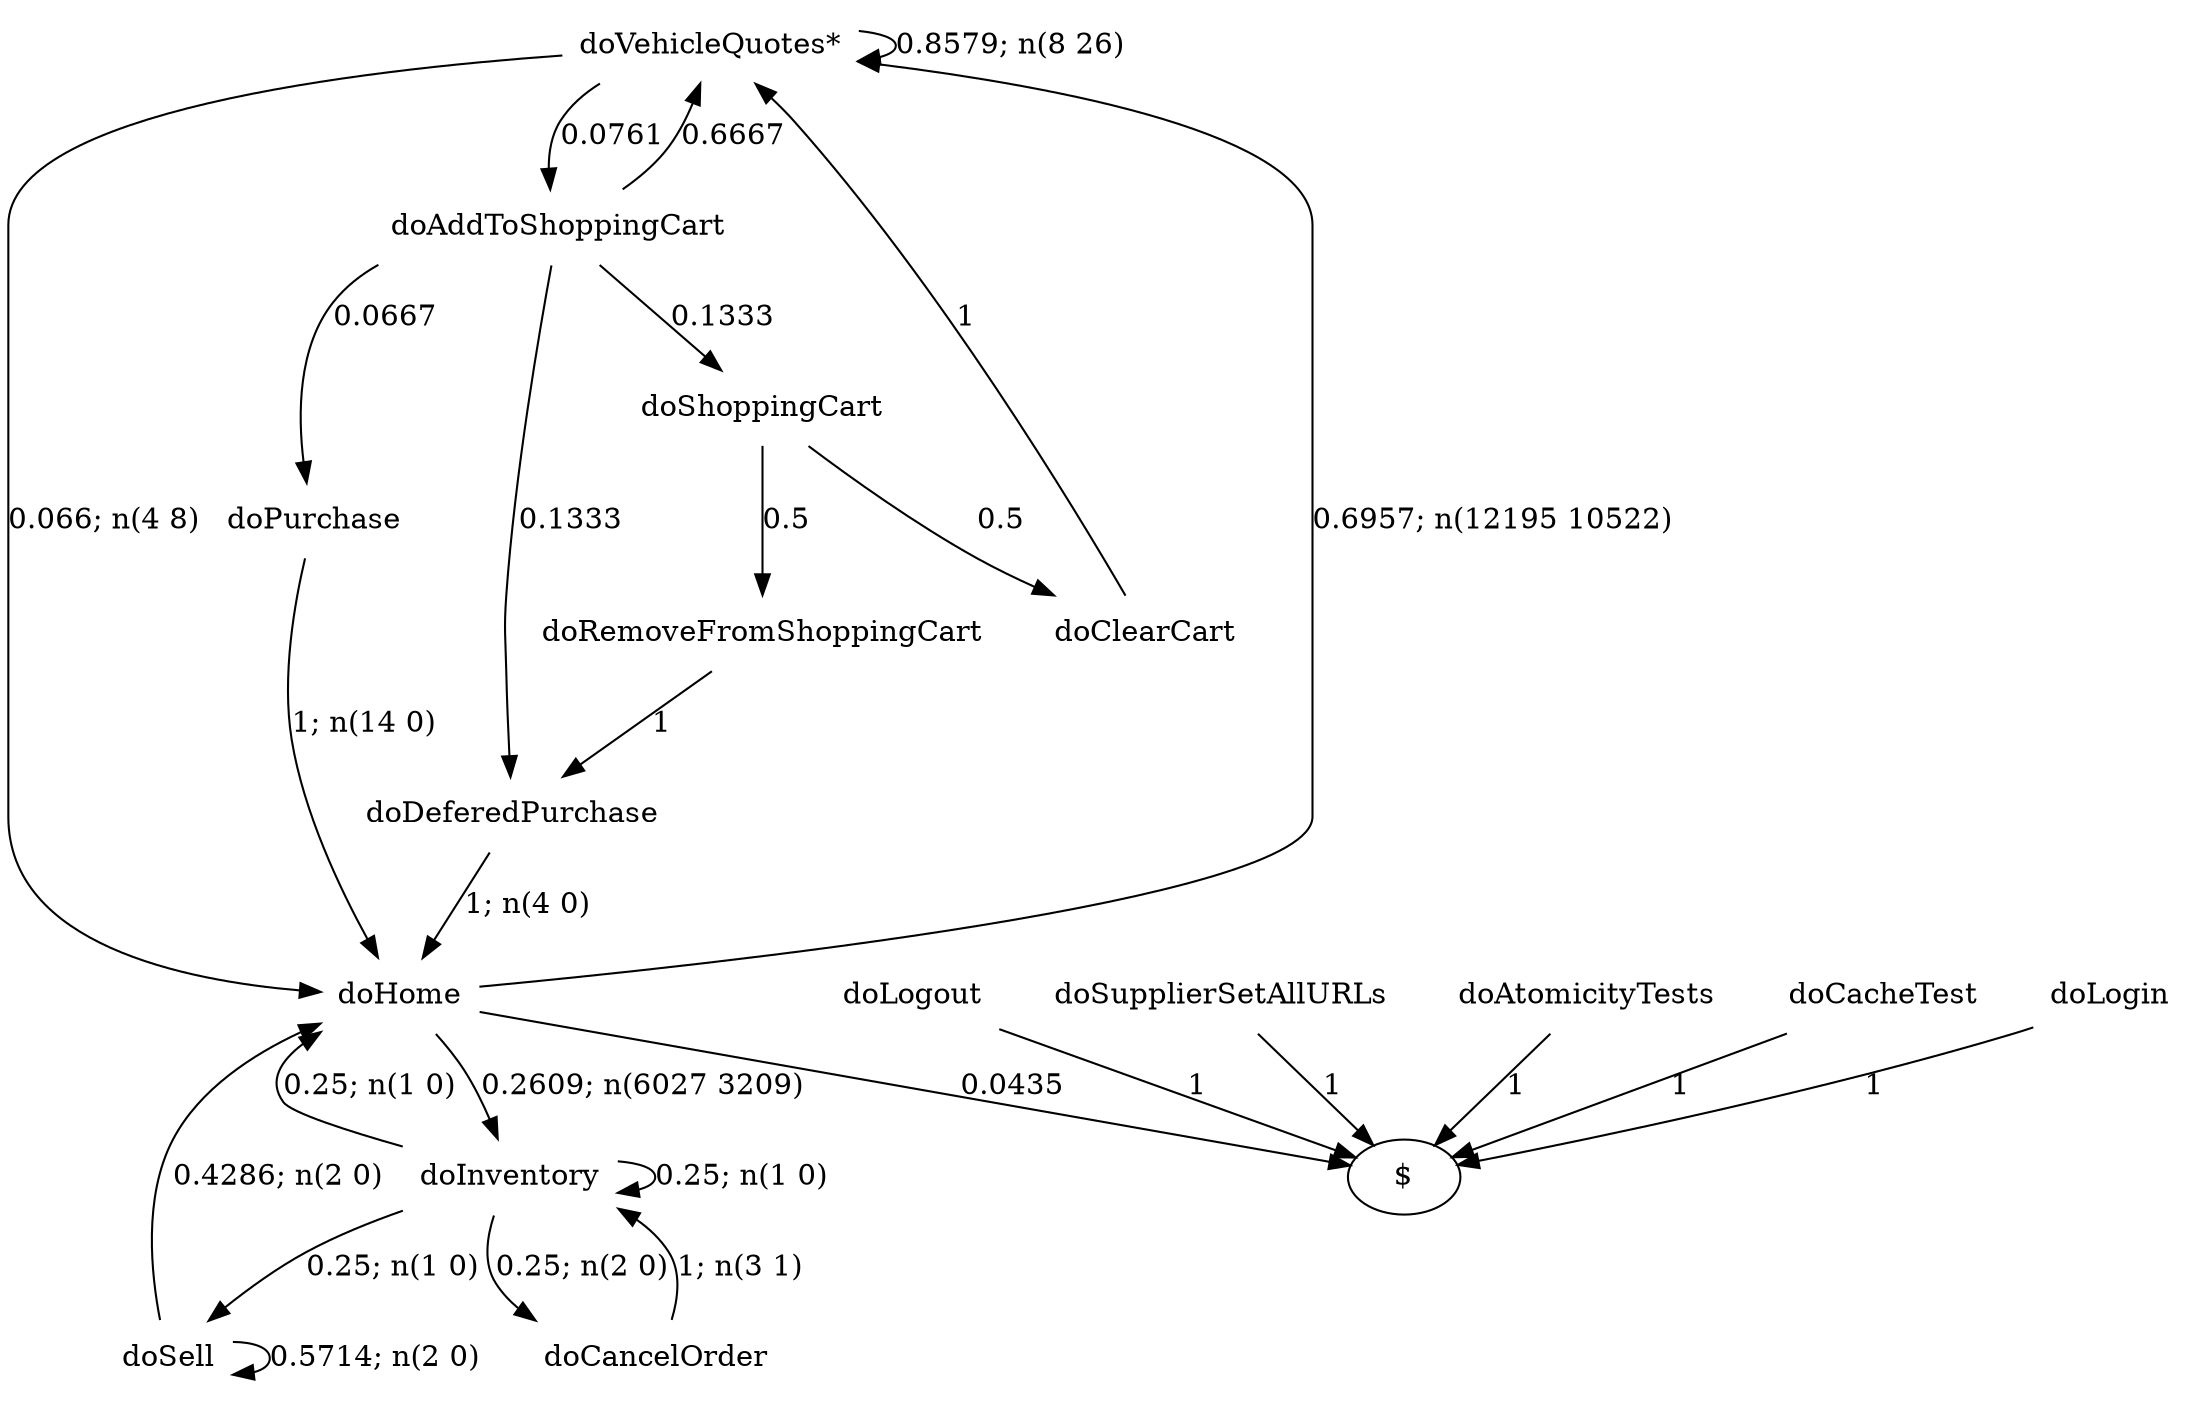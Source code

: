 digraph G {"doVehicleQuotes*" [label="doVehicleQuotes*",shape=none];"doSupplierSetAllURLs" [label="doSupplierSetAllURLs",shape=none];"doAtomicityTests" [label="doAtomicityTests",shape=none];"doCacheTest" [label="doCacheTest",shape=none];"doLogin" [label="doLogin",shape=none];"doAddToShoppingCart" [label="doAddToShoppingCart",shape=none];"doDeferedPurchase" [label="doDeferedPurchase",shape=none];"doHome" [label="doHome",shape=none];"doShoppingCart" [label="doShoppingCart",shape=none];"doClearCart" [label="doClearCart",shape=none];"doPurchase" [label="doPurchase",shape=none];"doInventory" [label="doInventory",shape=none];"doSell" [label="doSell",shape=none];"doLogout" [label="doLogout",shape=none];"doCancelOrder" [label="doCancelOrder",shape=none];"doRemoveFromShoppingCart" [label="doRemoveFromShoppingCart",shape=none];"doVehicleQuotes*"->"doVehicleQuotes*" [style=solid,label="0.8579; n(8 26)"];"doVehicleQuotes*"->"doAddToShoppingCart" [style=solid,label="0.0761"];"doVehicleQuotes*"->"doHome" [style=solid,label="0.066; n(4 8)"];"doSupplierSetAllURLs"->"$" [style=solid,label="1"];"doAtomicityTests"->"$" [style=solid,label="1"];"doCacheTest"->"$" [style=solid,label="1"];"doLogin"->"$" [style=solid,label="1"];"doAddToShoppingCart"->"doVehicleQuotes*" [style=solid,label="0.6667"];"doAddToShoppingCart"->"doDeferedPurchase" [style=solid,label="0.1333"];"doAddToShoppingCart"->"doShoppingCart" [style=solid,label="0.1333"];"doAddToShoppingCart"->"doPurchase" [style=solid,label="0.0667"];"doDeferedPurchase"->"doHome" [style=solid,label="1; n(4 0)"];"doHome"->"doVehicleQuotes*" [style=solid,label="0.6957; n(12195 10522)"];"doHome"->"doInventory" [style=solid,label="0.2609; n(6027 3209)"];"doHome"->"$" [style=solid,label="0.0435"];"doShoppingCart"->"doClearCart" [style=solid,label="0.5"];"doShoppingCart"->"doRemoveFromShoppingCart" [style=solid,label="0.5"];"doClearCart"->"doVehicleQuotes*" [style=solid,label="1"];"doPurchase"->"doHome" [style=solid,label="1; n(14 0)"];"doInventory"->"doHome" [style=solid,label="0.25; n(1 0)"];"doInventory"->"doInventory" [style=solid,label="0.25; n(1 0)"];"doInventory"->"doSell" [style=solid,label="0.25; n(1 0)"];"doInventory"->"doCancelOrder" [style=solid,label="0.25; n(2 0)"];"doSell"->"doHome" [style=solid,label="0.4286; n(2 0)"];"doSell"->"doSell" [style=solid,label="0.5714; n(2 0)"];"doLogout"->"$" [style=solid,label="1"];"doCancelOrder"->"doInventory" [style=solid,label="1; n(3 1)"];"doRemoveFromShoppingCart"->"doDeferedPurchase" [style=solid,label="1"];}